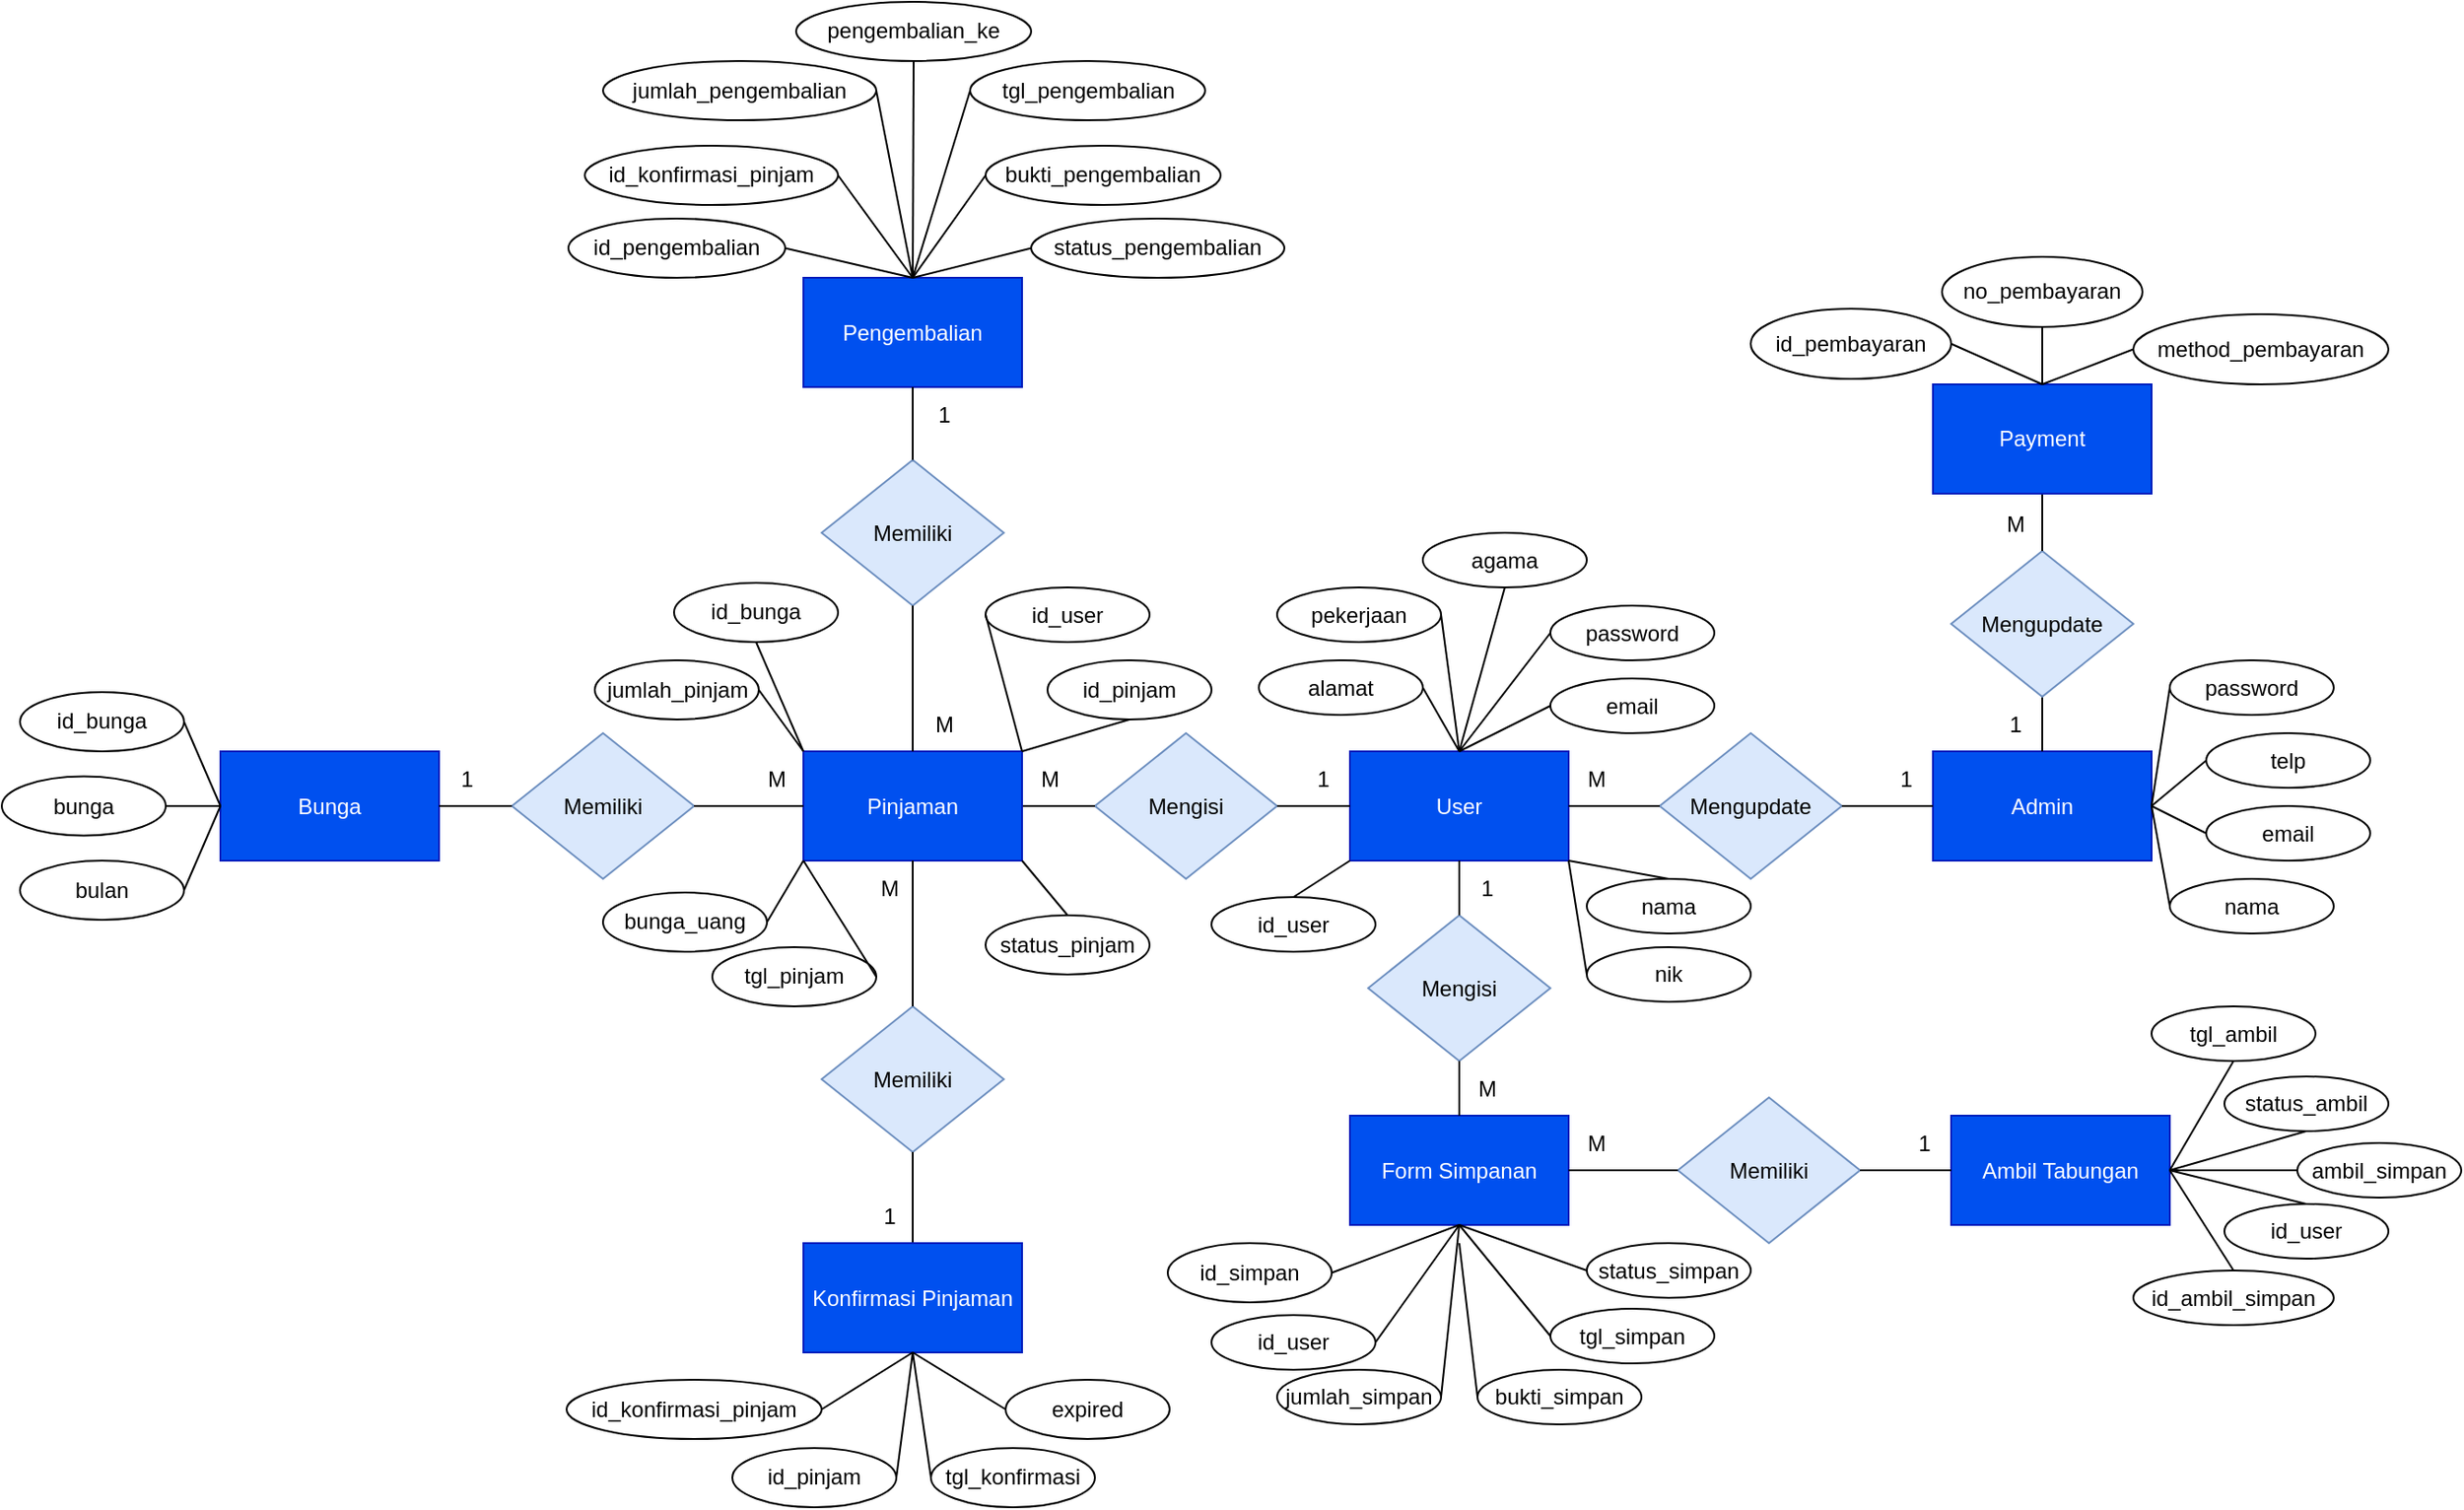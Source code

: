 <mxfile version="20.8.10" type="device"><diagram id="C5RBs43oDa-KdzZeNtuy" name="Page-1"><mxGraphModel dx="1235" dy="646" grid="1" gridSize="10" guides="1" tooltips="1" connect="1" arrows="1" fold="1" page="1" pageScale="1" pageWidth="1654" pageHeight="1169" math="0" shadow="0"><root><mxCell id="WIyWlLk6GJQsqaUBKTNV-0"/><mxCell id="WIyWlLk6GJQsqaUBKTNV-1" parent="WIyWlLk6GJQsqaUBKTNV-0"/><mxCell id="IDD88NJ9Pu7WqLFR-a-r-0" value="User" style="rounded=0;whiteSpace=wrap;html=1;fillColor=#0050ef;fontColor=#ffffff;strokeColor=#001DBC;" parent="WIyWlLk6GJQsqaUBKTNV-1" vertex="1"><mxGeometry x="850" y="561.5" width="120" height="60" as="geometry"/></mxCell><mxCell id="IDD88NJ9Pu7WqLFR-a-r-1" value="Form Simpanan" style="rounded=0;whiteSpace=wrap;html=1;fillColor=#0050ef;fontColor=#ffffff;strokeColor=#001DBC;" parent="WIyWlLk6GJQsqaUBKTNV-1" vertex="1"><mxGeometry x="850" y="761.5" width="120" height="60" as="geometry"/></mxCell><mxCell id="IDD88NJ9Pu7WqLFR-a-r-2" value="Mengisi" style="rhombus;whiteSpace=wrap;html=1;fillColor=#dae8fc;strokeColor=#6c8ebf;" parent="WIyWlLk6GJQsqaUBKTNV-1" vertex="1"><mxGeometry x="860" y="651.5" width="100" height="80" as="geometry"/></mxCell><mxCell id="IDD88NJ9Pu7WqLFR-a-r-3" value="" style="endArrow=none;html=1;rounded=0;entryX=0.5;entryY=1;entryDx=0;entryDy=0;" parent="WIyWlLk6GJQsqaUBKTNV-1" target="IDD88NJ9Pu7WqLFR-a-r-2" edge="1"><mxGeometry width="50" height="50" relative="1" as="geometry"><mxPoint x="910" y="761.5" as="sourcePoint"/><mxPoint x="940" y="731.5" as="targetPoint"/></mxGeometry></mxCell><mxCell id="IDD88NJ9Pu7WqLFR-a-r-4" value="" style="endArrow=none;html=1;rounded=0;entryX=0.5;entryY=1;entryDx=0;entryDy=0;" parent="WIyWlLk6GJQsqaUBKTNV-1" target="IDD88NJ9Pu7WqLFR-a-r-0" edge="1"><mxGeometry width="50" height="50" relative="1" as="geometry"><mxPoint x="910" y="651.5" as="sourcePoint"/><mxPoint x="934" y="611.5" as="targetPoint"/></mxGeometry></mxCell><mxCell id="IDD88NJ9Pu7WqLFR-a-r-5" value="id_user" style="ellipse;whiteSpace=wrap;html=1;" parent="WIyWlLk6GJQsqaUBKTNV-1" vertex="1"><mxGeometry x="774" y="871" width="90" height="30" as="geometry"/></mxCell><mxCell id="IDD88NJ9Pu7WqLFR-a-r-6" value="id_simpan" style="ellipse;whiteSpace=wrap;html=1;" parent="WIyWlLk6GJQsqaUBKTNV-1" vertex="1"><mxGeometry x="750" y="831.5" width="90" height="32.5" as="geometry"/></mxCell><mxCell id="IDD88NJ9Pu7WqLFR-a-r-7" value="jumlah_simpan" style="ellipse;whiteSpace=wrap;html=1;" parent="WIyWlLk6GJQsqaUBKTNV-1" vertex="1"><mxGeometry x="810" y="901" width="90" height="30" as="geometry"/></mxCell><mxCell id="IDD88NJ9Pu7WqLFR-a-r-8" value="bukti_simpan" style="ellipse;whiteSpace=wrap;html=1;" parent="WIyWlLk6GJQsqaUBKTNV-1" vertex="1"><mxGeometry x="920" y="901" width="90" height="30" as="geometry"/></mxCell><mxCell id="IDD88NJ9Pu7WqLFR-a-r-9" value="tgl_simpan" style="ellipse;whiteSpace=wrap;html=1;" parent="WIyWlLk6GJQsqaUBKTNV-1" vertex="1"><mxGeometry x="960" y="867.5" width="90" height="30" as="geometry"/></mxCell><mxCell id="IDD88NJ9Pu7WqLFR-a-r-10" value="status_simpan" style="ellipse;whiteSpace=wrap;html=1;" parent="WIyWlLk6GJQsqaUBKTNV-1" vertex="1"><mxGeometry x="980" y="831.5" width="90" height="30" as="geometry"/></mxCell><mxCell id="IDD88NJ9Pu7WqLFR-a-r-11" value="" style="endArrow=none;html=1;rounded=0;exitX=1;exitY=0.5;exitDx=0;exitDy=0;" parent="WIyWlLk6GJQsqaUBKTNV-1" source="IDD88NJ9Pu7WqLFR-a-r-6" edge="1"><mxGeometry width="50" height="50" relative="1" as="geometry"><mxPoint x="821" y="881.5" as="sourcePoint"/><mxPoint x="910" y="821.5" as="targetPoint"/></mxGeometry></mxCell><mxCell id="IDD88NJ9Pu7WqLFR-a-r-12" value="" style="endArrow=none;html=1;rounded=0;exitX=1;exitY=0.5;exitDx=0;exitDy=0;entryX=0.5;entryY=1;entryDx=0;entryDy=0;" parent="WIyWlLk6GJQsqaUBKTNV-1" source="IDD88NJ9Pu7WqLFR-a-r-5" target="IDD88NJ9Pu7WqLFR-a-r-1" edge="1"><mxGeometry width="50" height="50" relative="1" as="geometry"><mxPoint x="850" y="857.75" as="sourcePoint"/><mxPoint x="881" y="841.5" as="targetPoint"/></mxGeometry></mxCell><mxCell id="IDD88NJ9Pu7WqLFR-a-r-13" value="" style="endArrow=none;html=1;rounded=0;exitX=1;exitY=0.5;exitDx=0;exitDy=0;entryX=0.5;entryY=1;entryDx=0;entryDy=0;" parent="WIyWlLk6GJQsqaUBKTNV-1" source="IDD88NJ9Pu7WqLFR-a-r-7" target="IDD88NJ9Pu7WqLFR-a-r-1" edge="1"><mxGeometry width="50" height="50" relative="1" as="geometry"><mxPoint x="874.0" y="896" as="sourcePoint"/><mxPoint x="920" y="841.5" as="targetPoint"/></mxGeometry></mxCell><mxCell id="IDD88NJ9Pu7WqLFR-a-r-14" value="" style="endArrow=none;html=1;rounded=0;exitX=0;exitY=0.5;exitDx=0;exitDy=0;" parent="WIyWlLk6GJQsqaUBKTNV-1" source="IDD88NJ9Pu7WqLFR-a-r-8" edge="1"><mxGeometry width="50" height="50" relative="1" as="geometry"><mxPoint x="910" y="911.5" as="sourcePoint"/><mxPoint x="910" y="831.5" as="targetPoint"/></mxGeometry></mxCell><mxCell id="IDD88NJ9Pu7WqLFR-a-r-15" value="" style="endArrow=none;html=1;rounded=0;exitX=0;exitY=0.5;exitDx=0;exitDy=0;" parent="WIyWlLk6GJQsqaUBKTNV-1" source="IDD88NJ9Pu7WqLFR-a-r-9" edge="1"><mxGeometry width="50" height="50" relative="1" as="geometry"><mxPoint x="930" y="926" as="sourcePoint"/><mxPoint x="910" y="821.5" as="targetPoint"/></mxGeometry></mxCell><mxCell id="IDD88NJ9Pu7WqLFR-a-r-16" value="" style="endArrow=none;html=1;rounded=0;exitX=0;exitY=0.5;exitDx=0;exitDy=0;entryX=0.5;entryY=1;entryDx=0;entryDy=0;" parent="WIyWlLk6GJQsqaUBKTNV-1" source="IDD88NJ9Pu7WqLFR-a-r-10" target="IDD88NJ9Pu7WqLFR-a-r-1" edge="1"><mxGeometry width="50" height="50" relative="1" as="geometry"><mxPoint x="970" y="892.5" as="sourcePoint"/><mxPoint x="920" y="841.5" as="targetPoint"/></mxGeometry></mxCell><mxCell id="IDD88NJ9Pu7WqLFR-a-r-17" value="Mengisi" style="rhombus;whiteSpace=wrap;html=1;fillColor=#dae8fc;strokeColor=#6c8ebf;" parent="WIyWlLk6GJQsqaUBKTNV-1" vertex="1"><mxGeometry x="710" y="551.5" width="100" height="80" as="geometry"/></mxCell><mxCell id="IDD88NJ9Pu7WqLFR-a-r-20" value="" style="endArrow=none;html=1;rounded=0;entryX=0;entryY=0.5;entryDx=0;entryDy=0;exitX=1;exitY=0.5;exitDx=0;exitDy=0;" parent="WIyWlLk6GJQsqaUBKTNV-1" source="IDD88NJ9Pu7WqLFR-a-r-17" target="IDD88NJ9Pu7WqLFR-a-r-0" edge="1"><mxGeometry width="50" height="50" relative="1" as="geometry"><mxPoint x="800" y="635.5" as="sourcePoint"/><mxPoint x="850" y="585.5" as="targetPoint"/></mxGeometry></mxCell><mxCell id="IDD88NJ9Pu7WqLFR-a-r-21" value="" style="endArrow=none;html=1;rounded=0;exitX=0;exitY=0.5;exitDx=0;exitDy=0;entryX=1;entryY=0.5;entryDx=0;entryDy=0;" parent="WIyWlLk6GJQsqaUBKTNV-1" source="IDD88NJ9Pu7WqLFR-a-r-17" target="IDD88NJ9Pu7WqLFR-a-r-22" edge="1"><mxGeometry width="50" height="50" relative="1" as="geometry"><mxPoint x="670" y="591.5" as="sourcePoint"/><mxPoint x="710" y="591.5" as="targetPoint"/></mxGeometry></mxCell><mxCell id="IDD88NJ9Pu7WqLFR-a-r-22" value="Pinjaman" style="rounded=0;whiteSpace=wrap;html=1;fillColor=#0050ef;fontColor=#ffffff;strokeColor=#001DBC;" parent="WIyWlLk6GJQsqaUBKTNV-1" vertex="1"><mxGeometry x="550" y="561.5" width="120" height="60" as="geometry"/></mxCell><mxCell id="IDD88NJ9Pu7WqLFR-a-r-23" value="id_pinjam" style="ellipse;whiteSpace=wrap;html=1;" parent="WIyWlLk6GJQsqaUBKTNV-1" vertex="1"><mxGeometry x="684" y="511.5" width="90" height="32.5" as="geometry"/></mxCell><mxCell id="IDD88NJ9Pu7WqLFR-a-r-24" value="status_pinjam" style="ellipse;whiteSpace=wrap;html=1;" parent="WIyWlLk6GJQsqaUBKTNV-1" vertex="1"><mxGeometry x="650" y="651.5" width="90" height="32.5" as="geometry"/></mxCell><mxCell id="IDD88NJ9Pu7WqLFR-a-r-25" value="tgl_pinjam" style="ellipse;whiteSpace=wrap;html=1;" parent="WIyWlLk6GJQsqaUBKTNV-1" vertex="1"><mxGeometry x="500" y="669" width="90" height="32.5" as="geometry"/></mxCell><mxCell id="IDD88NJ9Pu7WqLFR-a-r-26" value="bunga_uang" style="ellipse;whiteSpace=wrap;html=1;" parent="WIyWlLk6GJQsqaUBKTNV-1" vertex="1"><mxGeometry x="440" y="639" width="90" height="32.5" as="geometry"/></mxCell><mxCell id="IDD88NJ9Pu7WqLFR-a-r-27" value="id_bunga" style="ellipse;whiteSpace=wrap;html=1;" parent="WIyWlLk6GJQsqaUBKTNV-1" vertex="1"><mxGeometry x="479" y="469" width="90" height="32.5" as="geometry"/></mxCell><mxCell id="IDD88NJ9Pu7WqLFR-a-r-28" value="jumlah_pinjam" style="ellipse;whiteSpace=wrap;html=1;" parent="WIyWlLk6GJQsqaUBKTNV-1" vertex="1"><mxGeometry x="435.5" y="511.5" width="90" height="32.5" as="geometry"/></mxCell><mxCell id="IDD88NJ9Pu7WqLFR-a-r-29" value="id_user" style="ellipse;whiteSpace=wrap;html=1;" parent="WIyWlLk6GJQsqaUBKTNV-1" vertex="1"><mxGeometry x="650" y="471.5" width="90" height="30" as="geometry"/></mxCell><mxCell id="N3DXkh2QO-oY2ECHpGLA-1" value="" style="endArrow=none;html=1;rounded=0;entryX=0.5;entryY=1;entryDx=0;entryDy=0;exitX=1;exitY=0;exitDx=0;exitDy=0;" parent="WIyWlLk6GJQsqaUBKTNV-1" source="IDD88NJ9Pu7WqLFR-a-r-22" target="IDD88NJ9Pu7WqLFR-a-r-23" edge="1"><mxGeometry width="50" height="50" relative="1" as="geometry"><mxPoint x="650" y="641.5" as="sourcePoint"/><mxPoint x="700" y="591.5" as="targetPoint"/></mxGeometry></mxCell><mxCell id="N3DXkh2QO-oY2ECHpGLA-2" value="" style="endArrow=none;html=1;rounded=0;entryX=0;entryY=0.5;entryDx=0;entryDy=0;exitX=1;exitY=0;exitDx=0;exitDy=0;" parent="WIyWlLk6GJQsqaUBKTNV-1" source="IDD88NJ9Pu7WqLFR-a-r-22" target="IDD88NJ9Pu7WqLFR-a-r-29" edge="1"><mxGeometry width="50" height="50" relative="1" as="geometry"><mxPoint x="560" y="601.5" as="sourcePoint"/><mxPoint x="535" y="503" as="targetPoint"/></mxGeometry></mxCell><mxCell id="N3DXkh2QO-oY2ECHpGLA-3" value="" style="endArrow=none;html=1;rounded=0;entryX=0.5;entryY=1;entryDx=0;entryDy=0;exitX=0;exitY=0;exitDx=0;exitDy=0;" parent="WIyWlLk6GJQsqaUBKTNV-1" source="IDD88NJ9Pu7WqLFR-a-r-22" target="IDD88NJ9Pu7WqLFR-a-r-27" edge="1"><mxGeometry width="50" height="50" relative="1" as="geometry"><mxPoint x="550" y="591.5" as="sourcePoint"/><mxPoint x="521.0" y="521.25" as="targetPoint"/></mxGeometry></mxCell><mxCell id="N3DXkh2QO-oY2ECHpGLA-4" value="" style="endArrow=none;html=1;rounded=0;entryX=1;entryY=0.5;entryDx=0;entryDy=0;exitX=0;exitY=0;exitDx=0;exitDy=0;" parent="WIyWlLk6GJQsqaUBKTNV-1" source="IDD88NJ9Pu7WqLFR-a-r-22" target="IDD88NJ9Pu7WqLFR-a-r-28" edge="1"><mxGeometry width="50" height="50" relative="1" as="geometry"><mxPoint x="560" y="601.5" as="sourcePoint"/><mxPoint x="496.0" y="561.75" as="targetPoint"/></mxGeometry></mxCell><mxCell id="N3DXkh2QO-oY2ECHpGLA-5" value="" style="endArrow=none;html=1;rounded=0;entryX=1;entryY=0.5;entryDx=0;entryDy=0;exitX=0;exitY=1;exitDx=0;exitDy=0;" parent="WIyWlLk6GJQsqaUBKTNV-1" source="IDD88NJ9Pu7WqLFR-a-r-22" target="IDD88NJ9Pu7WqLFR-a-r-26" edge="1"><mxGeometry width="50" height="50" relative="1" as="geometry"><mxPoint x="530" y="611.5" as="sourcePoint"/><mxPoint x="471.0" y="604.25" as="targetPoint"/></mxGeometry></mxCell><mxCell id="N3DXkh2QO-oY2ECHpGLA-6" value="" style="endArrow=none;html=1;rounded=0;entryX=1;entryY=0.5;entryDx=0;entryDy=0;exitX=0;exitY=1;exitDx=0;exitDy=0;" parent="WIyWlLk6GJQsqaUBKTNV-1" source="IDD88NJ9Pu7WqLFR-a-r-22" target="IDD88NJ9Pu7WqLFR-a-r-25" edge="1"><mxGeometry width="50" height="50" relative="1" as="geometry"><mxPoint x="560" y="601.5" as="sourcePoint"/><mxPoint x="494.0" y="640.75" as="targetPoint"/></mxGeometry></mxCell><mxCell id="N3DXkh2QO-oY2ECHpGLA-7" value="" style="endArrow=none;html=1;rounded=0;entryX=0.5;entryY=0;entryDx=0;entryDy=0;exitX=1;exitY=1;exitDx=0;exitDy=0;" parent="WIyWlLk6GJQsqaUBKTNV-1" source="IDD88NJ9Pu7WqLFR-a-r-22" target="IDD88NJ9Pu7WqLFR-a-r-24" edge="1"><mxGeometry width="50" height="50" relative="1" as="geometry"><mxPoint x="560" y="601.5" as="sourcePoint"/><mxPoint x="521.0" y="680.5" as="targetPoint"/></mxGeometry></mxCell><mxCell id="N3DXkh2QO-oY2ECHpGLA-8" value="Memiliki" style="rhombus;whiteSpace=wrap;html=1;fillColor=#dae8fc;strokeColor=#6c8ebf;" parent="WIyWlLk6GJQsqaUBKTNV-1" vertex="1"><mxGeometry x="560" y="701.5" width="100" height="80" as="geometry"/></mxCell><mxCell id="N3DXkh2QO-oY2ECHpGLA-9" value="" style="endArrow=none;html=1;rounded=0;entryX=0.5;entryY=1;entryDx=0;entryDy=0;exitX=0.5;exitY=0;exitDx=0;exitDy=0;" parent="WIyWlLk6GJQsqaUBKTNV-1" source="N3DXkh2QO-oY2ECHpGLA-8" target="IDD88NJ9Pu7WqLFR-a-r-22" edge="1"><mxGeometry width="50" height="50" relative="1" as="geometry"><mxPoint x="960" y="801.5" as="sourcePoint"/><mxPoint x="1010" y="751.5" as="targetPoint"/></mxGeometry></mxCell><mxCell id="N3DXkh2QO-oY2ECHpGLA-10" value="" style="endArrow=none;html=1;rounded=0;entryX=0.5;entryY=1;entryDx=0;entryDy=0;exitX=0.5;exitY=0;exitDx=0;exitDy=0;" parent="WIyWlLk6GJQsqaUBKTNV-1" source="N3DXkh2QO-oY2ECHpGLA-11" target="N3DXkh2QO-oY2ECHpGLA-8" edge="1"><mxGeometry width="50" height="50" relative="1" as="geometry"><mxPoint x="610" y="831.5" as="sourcePoint"/><mxPoint x="1010" y="751.5" as="targetPoint"/></mxGeometry></mxCell><mxCell id="N3DXkh2QO-oY2ECHpGLA-11" value="Konfirmasi Pinjaman" style="rounded=0;whiteSpace=wrap;html=1;fillColor=#0050ef;fontColor=#ffffff;strokeColor=#001DBC;" parent="WIyWlLk6GJQsqaUBKTNV-1" vertex="1"><mxGeometry x="550" y="831.5" width="120" height="60" as="geometry"/></mxCell><mxCell id="N3DXkh2QO-oY2ECHpGLA-12" value="expired" style="ellipse;whiteSpace=wrap;html=1;" parent="WIyWlLk6GJQsqaUBKTNV-1" vertex="1"><mxGeometry x="661" y="906.5" width="90" height="32.5" as="geometry"/></mxCell><mxCell id="N3DXkh2QO-oY2ECHpGLA-13" value="tgl_konfirmasi" style="ellipse;whiteSpace=wrap;html=1;" parent="WIyWlLk6GJQsqaUBKTNV-1" vertex="1"><mxGeometry x="620" y="944" width="90" height="32.5" as="geometry"/></mxCell><mxCell id="N3DXkh2QO-oY2ECHpGLA-14" value="id_pinjam" style="ellipse;whiteSpace=wrap;html=1;" parent="WIyWlLk6GJQsqaUBKTNV-1" vertex="1"><mxGeometry x="511" y="944" width="90" height="32.5" as="geometry"/></mxCell><mxCell id="N3DXkh2QO-oY2ECHpGLA-15" value="id_konfirmasi_pinjam" style="ellipse;whiteSpace=wrap;html=1;" parent="WIyWlLk6GJQsqaUBKTNV-1" vertex="1"><mxGeometry x="420" y="906.5" width="140" height="32.5" as="geometry"/></mxCell><mxCell id="N3DXkh2QO-oY2ECHpGLA-16" value="" style="endArrow=none;html=1;rounded=0;entryX=0.5;entryY=1;entryDx=0;entryDy=0;exitX=1;exitY=0.5;exitDx=0;exitDy=0;" parent="WIyWlLk6GJQsqaUBKTNV-1" source="N3DXkh2QO-oY2ECHpGLA-15" target="N3DXkh2QO-oY2ECHpGLA-11" edge="1"><mxGeometry width="50" height="50" relative="1" as="geometry"><mxPoint x="630" y="1071.5" as="sourcePoint"/><mxPoint x="680" y="1021.5" as="targetPoint"/></mxGeometry></mxCell><mxCell id="N3DXkh2QO-oY2ECHpGLA-17" value="" style="endArrow=none;html=1;rounded=0;entryX=0.5;entryY=1;entryDx=0;entryDy=0;exitX=1;exitY=0.5;exitDx=0;exitDy=0;" parent="WIyWlLk6GJQsqaUBKTNV-1" source="N3DXkh2QO-oY2ECHpGLA-14" target="N3DXkh2QO-oY2ECHpGLA-11" edge="1"><mxGeometry width="50" height="50" relative="1" as="geometry"><mxPoint x="570" y="932.75" as="sourcePoint"/><mxPoint x="620" y="901.5" as="targetPoint"/></mxGeometry></mxCell><mxCell id="N3DXkh2QO-oY2ECHpGLA-18" value="" style="endArrow=none;html=1;rounded=0;entryX=0.5;entryY=1;entryDx=0;entryDy=0;exitX=0;exitY=0.5;exitDx=0;exitDy=0;" parent="WIyWlLk6GJQsqaUBKTNV-1" source="N3DXkh2QO-oY2ECHpGLA-13" target="N3DXkh2QO-oY2ECHpGLA-11" edge="1"><mxGeometry width="50" height="50" relative="1" as="geometry"><mxPoint x="611" y="970.25" as="sourcePoint"/><mxPoint x="620" y="901.5" as="targetPoint"/></mxGeometry></mxCell><mxCell id="N3DXkh2QO-oY2ECHpGLA-19" value="" style="endArrow=none;html=1;rounded=0;entryX=0.5;entryY=1;entryDx=0;entryDy=0;exitX=0;exitY=0.5;exitDx=0;exitDy=0;" parent="WIyWlLk6GJQsqaUBKTNV-1" source="N3DXkh2QO-oY2ECHpGLA-12" target="N3DXkh2QO-oY2ECHpGLA-11" edge="1"><mxGeometry width="50" height="50" relative="1" as="geometry"><mxPoint x="630.0" y="970.25" as="sourcePoint"/><mxPoint x="620" y="901.5" as="targetPoint"/></mxGeometry></mxCell><mxCell id="auTzCiXTu-qSz0lbj_kw-0" value="Memiliki" style="rhombus;whiteSpace=wrap;html=1;fillColor=#dae8fc;strokeColor=#6c8ebf;" parent="WIyWlLk6GJQsqaUBKTNV-1" vertex="1"><mxGeometry x="560" y="401.5" width="100" height="80" as="geometry"/></mxCell><mxCell id="auTzCiXTu-qSz0lbj_kw-1" value="" style="endArrow=none;html=1;rounded=0;entryX=0.5;entryY=1;entryDx=0;entryDy=0;exitX=0.5;exitY=0;exitDx=0;exitDy=0;" parent="WIyWlLk6GJQsqaUBKTNV-1" source="IDD88NJ9Pu7WqLFR-a-r-22" target="auTzCiXTu-qSz0lbj_kw-0" edge="1"><mxGeometry width="50" height="50" relative="1" as="geometry"><mxPoint x="700" y="531.5" as="sourcePoint"/><mxPoint x="750" y="481.5" as="targetPoint"/></mxGeometry></mxCell><mxCell id="auTzCiXTu-qSz0lbj_kw-2" value="Pengembalian" style="rounded=0;whiteSpace=wrap;html=1;fillColor=#0050ef;fontColor=#ffffff;strokeColor=#001DBC;" parent="WIyWlLk6GJQsqaUBKTNV-1" vertex="1"><mxGeometry x="550" y="301.5" width="120" height="60" as="geometry"/></mxCell><mxCell id="auTzCiXTu-qSz0lbj_kw-3" value="" style="endArrow=none;html=1;rounded=0;entryX=0.5;entryY=1;entryDx=0;entryDy=0;exitX=0.5;exitY=0;exitDx=0;exitDy=0;" parent="WIyWlLk6GJQsqaUBKTNV-1" source="auTzCiXTu-qSz0lbj_kw-0" target="auTzCiXTu-qSz0lbj_kw-2" edge="1"><mxGeometry width="50" height="50" relative="1" as="geometry"><mxPoint x="700" y="631.5" as="sourcePoint"/><mxPoint x="750" y="581.5" as="targetPoint"/></mxGeometry></mxCell><mxCell id="auTzCiXTu-qSz0lbj_kw-4" value="status_pengembalian" style="ellipse;whiteSpace=wrap;html=1;" parent="WIyWlLk6GJQsqaUBKTNV-1" vertex="1"><mxGeometry x="675" y="269" width="139" height="32.5" as="geometry"/></mxCell><mxCell id="auTzCiXTu-qSz0lbj_kw-5" value="tgl_pengembalian" style="ellipse;whiteSpace=wrap;html=1;" parent="WIyWlLk6GJQsqaUBKTNV-1" vertex="1"><mxGeometry x="641.5" y="182.5" width="129" height="32.5" as="geometry"/></mxCell><mxCell id="auTzCiXTu-qSz0lbj_kw-6" value="bukti_pengembalian" style="ellipse;whiteSpace=wrap;html=1;" parent="WIyWlLk6GJQsqaUBKTNV-1" vertex="1"><mxGeometry x="650" y="229" width="129" height="32.5" as="geometry"/></mxCell><mxCell id="auTzCiXTu-qSz0lbj_kw-7" value="pengembalian_ke" style="ellipse;whiteSpace=wrap;html=1;" parent="WIyWlLk6GJQsqaUBKTNV-1" vertex="1"><mxGeometry x="546" y="150" width="129" height="32.5" as="geometry"/></mxCell><mxCell id="auTzCiXTu-qSz0lbj_kw-8" value="jumlah_pengembalian" style="ellipse;whiteSpace=wrap;html=1;" parent="WIyWlLk6GJQsqaUBKTNV-1" vertex="1"><mxGeometry x="440" y="182.5" width="150" height="32.5" as="geometry"/></mxCell><mxCell id="auTzCiXTu-qSz0lbj_kw-9" value="id_konfirmasi_pinjam" style="ellipse;whiteSpace=wrap;html=1;" parent="WIyWlLk6GJQsqaUBKTNV-1" vertex="1"><mxGeometry x="430" y="229" width="139" height="32.5" as="geometry"/></mxCell><mxCell id="auTzCiXTu-qSz0lbj_kw-10" value="id_pengembalian" style="ellipse;whiteSpace=wrap;html=1;" parent="WIyWlLk6GJQsqaUBKTNV-1" vertex="1"><mxGeometry x="421" y="269" width="119" height="32.5" as="geometry"/></mxCell><mxCell id="auTzCiXTu-qSz0lbj_kw-12" value="" style="endArrow=none;html=1;rounded=0;entryX=0.5;entryY=1;entryDx=0;entryDy=0;exitX=0.5;exitY=0;exitDx=0;exitDy=0;" parent="WIyWlLk6GJQsqaUBKTNV-1" source="auTzCiXTu-qSz0lbj_kw-2" target="auTzCiXTu-qSz0lbj_kw-7" edge="1"><mxGeometry width="50" height="50" relative="1" as="geometry"><mxPoint x="700" y="431.5" as="sourcePoint"/><mxPoint x="750" y="381.5" as="targetPoint"/></mxGeometry></mxCell><mxCell id="auTzCiXTu-qSz0lbj_kw-13" value="" style="endArrow=none;html=1;rounded=0;entryX=0;entryY=0.5;entryDx=0;entryDy=0;exitX=0.5;exitY=0;exitDx=0;exitDy=0;" parent="WIyWlLk6GJQsqaUBKTNV-1" source="auTzCiXTu-qSz0lbj_kw-2" target="auTzCiXTu-qSz0lbj_kw-5" edge="1"><mxGeometry width="50" height="50" relative="1" as="geometry"><mxPoint x="630" y="281.5" as="sourcePoint"/><mxPoint x="620.5" y="192.5" as="targetPoint"/></mxGeometry></mxCell><mxCell id="auTzCiXTu-qSz0lbj_kw-14" value="" style="endArrow=none;html=1;rounded=0;entryX=0;entryY=0.5;entryDx=0;entryDy=0;exitX=0.5;exitY=0;exitDx=0;exitDy=0;" parent="WIyWlLk6GJQsqaUBKTNV-1" source="auTzCiXTu-qSz0lbj_kw-2" target="auTzCiXTu-qSz0lbj_kw-6" edge="1"><mxGeometry width="50" height="50" relative="1" as="geometry"><mxPoint x="620" y="311.5" as="sourcePoint"/><mxPoint x="651.5" y="208.75" as="targetPoint"/></mxGeometry></mxCell><mxCell id="auTzCiXTu-qSz0lbj_kw-15" value="" style="endArrow=none;html=1;rounded=0;entryX=0;entryY=0.5;entryDx=0;entryDy=0;exitX=0.5;exitY=0;exitDx=0;exitDy=0;" parent="WIyWlLk6GJQsqaUBKTNV-1" source="auTzCiXTu-qSz0lbj_kw-2" target="auTzCiXTu-qSz0lbj_kw-4" edge="1"><mxGeometry width="50" height="50" relative="1" as="geometry"><mxPoint x="620" y="311.5" as="sourcePoint"/><mxPoint x="660" y="255.25" as="targetPoint"/></mxGeometry></mxCell><mxCell id="auTzCiXTu-qSz0lbj_kw-16" value="" style="endArrow=none;html=1;rounded=0;entryX=1;entryY=0.5;entryDx=0;entryDy=0;exitX=0.5;exitY=0;exitDx=0;exitDy=0;" parent="WIyWlLk6GJQsqaUBKTNV-1" source="auTzCiXTu-qSz0lbj_kw-2" target="auTzCiXTu-qSz0lbj_kw-10" edge="1"><mxGeometry width="50" height="50" relative="1" as="geometry"><mxPoint x="700" y="431.5" as="sourcePoint"/><mxPoint x="750" y="381.5" as="targetPoint"/></mxGeometry></mxCell><mxCell id="auTzCiXTu-qSz0lbj_kw-17" value="" style="endArrow=none;html=1;rounded=0;entryX=1;entryY=0.5;entryDx=0;entryDy=0;exitX=0.5;exitY=0;exitDx=0;exitDy=0;" parent="WIyWlLk6GJQsqaUBKTNV-1" source="auTzCiXTu-qSz0lbj_kw-2" target="auTzCiXTu-qSz0lbj_kw-9" edge="1"><mxGeometry width="50" height="50" relative="1" as="geometry"><mxPoint x="600" y="281.5" as="sourcePoint"/><mxPoint x="550" y="295.25" as="targetPoint"/></mxGeometry></mxCell><mxCell id="auTzCiXTu-qSz0lbj_kw-18" value="" style="endArrow=none;html=1;rounded=0;entryX=1;entryY=0.5;entryDx=0;entryDy=0;exitX=0.5;exitY=0;exitDx=0;exitDy=0;" parent="WIyWlLk6GJQsqaUBKTNV-1" source="auTzCiXTu-qSz0lbj_kw-2" target="auTzCiXTu-qSz0lbj_kw-8" edge="1"><mxGeometry width="50" height="50" relative="1" as="geometry"><mxPoint x="620" y="311.5" as="sourcePoint"/><mxPoint x="579" y="255.25" as="targetPoint"/></mxGeometry></mxCell><mxCell id="auTzCiXTu-qSz0lbj_kw-20" value="Memiliki" style="rhombus;whiteSpace=wrap;html=1;fillColor=#dae8fc;strokeColor=#6c8ebf;" parent="WIyWlLk6GJQsqaUBKTNV-1" vertex="1"><mxGeometry x="1030" y="751.5" width="100" height="80" as="geometry"/></mxCell><mxCell id="auTzCiXTu-qSz0lbj_kw-21" value="" style="endArrow=none;html=1;rounded=0;entryX=0;entryY=0.5;entryDx=0;entryDy=0;exitX=1;exitY=0.5;exitDx=0;exitDy=0;" parent="WIyWlLk6GJQsqaUBKTNV-1" source="IDD88NJ9Pu7WqLFR-a-r-1" target="auTzCiXTu-qSz0lbj_kw-20" edge="1"><mxGeometry width="50" height="50" relative="1" as="geometry"><mxPoint x="920" y="661.5" as="sourcePoint"/><mxPoint x="920" y="631.5" as="targetPoint"/></mxGeometry></mxCell><mxCell id="auTzCiXTu-qSz0lbj_kw-22" value="Ambil Tabungan" style="rounded=0;whiteSpace=wrap;html=1;fillColor=#0050ef;fontColor=#ffffff;strokeColor=#001DBC;" parent="WIyWlLk6GJQsqaUBKTNV-1" vertex="1"><mxGeometry x="1180" y="761.5" width="120" height="60" as="geometry"/></mxCell><mxCell id="auTzCiXTu-qSz0lbj_kw-23" value="" style="endArrow=none;html=1;rounded=0;entryX=0;entryY=0.5;entryDx=0;entryDy=0;exitX=1;exitY=0.5;exitDx=0;exitDy=0;" parent="WIyWlLk6GJQsqaUBKTNV-1" source="auTzCiXTu-qSz0lbj_kw-20" target="auTzCiXTu-qSz0lbj_kw-22" edge="1"><mxGeometry width="50" height="50" relative="1" as="geometry"><mxPoint x="960" y="761.5" as="sourcePoint"/><mxPoint x="1010" y="711.5" as="targetPoint"/></mxGeometry></mxCell><mxCell id="auTzCiXTu-qSz0lbj_kw-24" value="tgl_ambil" style="ellipse;whiteSpace=wrap;html=1;" parent="WIyWlLk6GJQsqaUBKTNV-1" vertex="1"><mxGeometry x="1290" y="701.5" width="90" height="30" as="geometry"/></mxCell><mxCell id="auTzCiXTu-qSz0lbj_kw-25" value="status_ambil" style="ellipse;whiteSpace=wrap;html=1;" parent="WIyWlLk6GJQsqaUBKTNV-1" vertex="1"><mxGeometry x="1330" y="740" width="90" height="30" as="geometry"/></mxCell><mxCell id="auTzCiXTu-qSz0lbj_kw-26" value="ambil_simpan" style="ellipse;whiteSpace=wrap;html=1;" parent="WIyWlLk6GJQsqaUBKTNV-1" vertex="1"><mxGeometry x="1370" y="776.5" width="90" height="30" as="geometry"/></mxCell><mxCell id="auTzCiXTu-qSz0lbj_kw-27" value="id_user" style="ellipse;whiteSpace=wrap;html=1;" parent="WIyWlLk6GJQsqaUBKTNV-1" vertex="1"><mxGeometry x="1330" y="810" width="90" height="30" as="geometry"/></mxCell><mxCell id="auTzCiXTu-qSz0lbj_kw-28" value="id_ambil_simpan" style="ellipse;whiteSpace=wrap;html=1;" parent="WIyWlLk6GJQsqaUBKTNV-1" vertex="1"><mxGeometry x="1280" y="846.5" width="110" height="30" as="geometry"/></mxCell><mxCell id="auTzCiXTu-qSz0lbj_kw-29" value="" style="endArrow=none;html=1;rounded=0;entryX=0.5;entryY=1;entryDx=0;entryDy=0;exitX=1;exitY=0.5;exitDx=0;exitDy=0;" parent="WIyWlLk6GJQsqaUBKTNV-1" source="auTzCiXTu-qSz0lbj_kw-22" target="auTzCiXTu-qSz0lbj_kw-24" edge="1"><mxGeometry width="50" height="50" relative="1" as="geometry"><mxPoint x="960" y="761.5" as="sourcePoint"/><mxPoint x="1010" y="711.5" as="targetPoint"/></mxGeometry></mxCell><mxCell id="auTzCiXTu-qSz0lbj_kw-31" value="" style="endArrow=none;html=1;rounded=0;entryX=0.5;entryY=1;entryDx=0;entryDy=0;exitX=1;exitY=0.5;exitDx=0;exitDy=0;" parent="WIyWlLk6GJQsqaUBKTNV-1" source="auTzCiXTu-qSz0lbj_kw-22" target="auTzCiXTu-qSz0lbj_kw-25" edge="1"><mxGeometry width="50" height="50" relative="1" as="geometry"><mxPoint x="1260" y="771.5" as="sourcePoint"/><mxPoint x="1225" y="741.5" as="targetPoint"/></mxGeometry></mxCell><mxCell id="auTzCiXTu-qSz0lbj_kw-32" value="" style="endArrow=none;html=1;rounded=0;entryX=0;entryY=0.5;entryDx=0;entryDy=0;exitX=1;exitY=0.5;exitDx=0;exitDy=0;" parent="WIyWlLk6GJQsqaUBKTNV-1" source="auTzCiXTu-qSz0lbj_kw-22" target="auTzCiXTu-qSz0lbj_kw-26" edge="1"><mxGeometry width="50" height="50" relative="1" as="geometry"><mxPoint x="1260" y="771.5" as="sourcePoint"/><mxPoint x="1325" y="741.5" as="targetPoint"/></mxGeometry></mxCell><mxCell id="auTzCiXTu-qSz0lbj_kw-33" value="" style="endArrow=none;html=1;rounded=0;entryX=0.5;entryY=0;entryDx=0;entryDy=0;exitX=1;exitY=0.5;exitDx=0;exitDy=0;" parent="WIyWlLk6GJQsqaUBKTNV-1" source="auTzCiXTu-qSz0lbj_kw-22" target="auTzCiXTu-qSz0lbj_kw-27" edge="1"><mxGeometry width="50" height="50" relative="1" as="geometry"><mxPoint x="1260" y="771.5" as="sourcePoint"/><mxPoint x="1355" y="751.5" as="targetPoint"/></mxGeometry></mxCell><mxCell id="auTzCiXTu-qSz0lbj_kw-34" value="" style="endArrow=none;html=1;rounded=0;entryX=0.5;entryY=0;entryDx=0;entryDy=0;exitX=1;exitY=0.5;exitDx=0;exitDy=0;" parent="WIyWlLk6GJQsqaUBKTNV-1" source="auTzCiXTu-qSz0lbj_kw-22" target="auTzCiXTu-qSz0lbj_kw-28" edge="1"><mxGeometry width="50" height="50" relative="1" as="geometry"><mxPoint x="1260" y="831.5" as="sourcePoint"/><mxPoint x="1355" y="851" as="targetPoint"/></mxGeometry></mxCell><mxCell id="auTzCiXTu-qSz0lbj_kw-39" value="Memiliki" style="rhombus;whiteSpace=wrap;html=1;fillColor=#dae8fc;strokeColor=#6c8ebf;" parent="WIyWlLk6GJQsqaUBKTNV-1" vertex="1"><mxGeometry x="390" y="551.5" width="100" height="80" as="geometry"/></mxCell><mxCell id="auTzCiXTu-qSz0lbj_kw-40" value="" style="endArrow=none;html=1;rounded=0;entryX=0;entryY=0.5;entryDx=0;entryDy=0;exitX=1;exitY=0.5;exitDx=0;exitDy=0;" parent="WIyWlLk6GJQsqaUBKTNV-1" source="auTzCiXTu-qSz0lbj_kw-39" target="IDD88NJ9Pu7WqLFR-a-r-22" edge="1"><mxGeometry width="50" height="50" relative="1" as="geometry"><mxPoint x="490" y="650" as="sourcePoint"/><mxPoint x="540" y="600" as="targetPoint"/></mxGeometry></mxCell><mxCell id="auTzCiXTu-qSz0lbj_kw-41" value="Bunga" style="rounded=0;whiteSpace=wrap;html=1;fillColor=#0050ef;fontColor=#ffffff;strokeColor=#001DBC;" parent="WIyWlLk6GJQsqaUBKTNV-1" vertex="1"><mxGeometry x="230" y="561.5" width="120" height="60" as="geometry"/></mxCell><mxCell id="auTzCiXTu-qSz0lbj_kw-42" value="" style="endArrow=none;html=1;rounded=0;entryX=0;entryY=0.5;entryDx=0;entryDy=0;exitX=1;exitY=0.5;exitDx=0;exitDy=0;" parent="WIyWlLk6GJQsqaUBKTNV-1" source="auTzCiXTu-qSz0lbj_kw-41" target="auTzCiXTu-qSz0lbj_kw-39" edge="1"><mxGeometry width="50" height="50" relative="1" as="geometry"><mxPoint x="450" y="640" as="sourcePoint"/><mxPoint x="500" y="590" as="targetPoint"/></mxGeometry></mxCell><mxCell id="auTzCiXTu-qSz0lbj_kw-44" value="bunga" style="ellipse;whiteSpace=wrap;html=1;" parent="WIyWlLk6GJQsqaUBKTNV-1" vertex="1"><mxGeometry x="110" y="575.25" width="90" height="32.5" as="geometry"/></mxCell><mxCell id="auTzCiXTu-qSz0lbj_kw-45" value="id_bunga" style="ellipse;whiteSpace=wrap;html=1;" parent="WIyWlLk6GJQsqaUBKTNV-1" vertex="1"><mxGeometry x="120" y="529" width="90" height="32.5" as="geometry"/></mxCell><mxCell id="auTzCiXTu-qSz0lbj_kw-46" value="bulan" style="ellipse;whiteSpace=wrap;html=1;" parent="WIyWlLk6GJQsqaUBKTNV-1" vertex="1"><mxGeometry x="120" y="621.5" width="90" height="32.5" as="geometry"/></mxCell><mxCell id="auTzCiXTu-qSz0lbj_kw-47" value="" style="endArrow=none;html=1;rounded=0;entryX=0;entryY=0.5;entryDx=0;entryDy=0;exitX=1;exitY=0.5;exitDx=0;exitDy=0;" parent="WIyWlLk6GJQsqaUBKTNV-1" source="auTzCiXTu-qSz0lbj_kw-45" target="auTzCiXTu-qSz0lbj_kw-41" edge="1"><mxGeometry width="50" height="50" relative="1" as="geometry"><mxPoint x="450" y="640" as="sourcePoint"/><mxPoint x="500" y="590" as="targetPoint"/></mxGeometry></mxCell><mxCell id="auTzCiXTu-qSz0lbj_kw-48" value="" style="endArrow=none;html=1;rounded=0;entryX=0;entryY=0.5;entryDx=0;entryDy=0;exitX=1;exitY=0.5;exitDx=0;exitDy=0;" parent="WIyWlLk6GJQsqaUBKTNV-1" source="auTzCiXTu-qSz0lbj_kw-44" target="auTzCiXTu-qSz0lbj_kw-41" edge="1"><mxGeometry width="50" height="50" relative="1" as="geometry"><mxPoint x="225" y="554" as="sourcePoint"/><mxPoint x="240" y="601.5" as="targetPoint"/></mxGeometry></mxCell><mxCell id="auTzCiXTu-qSz0lbj_kw-49" value="" style="endArrow=none;html=1;rounded=0;entryX=0;entryY=0.5;entryDx=0;entryDy=0;exitX=1;exitY=0.5;exitDx=0;exitDy=0;" parent="WIyWlLk6GJQsqaUBKTNV-1" source="auTzCiXTu-qSz0lbj_kw-46" target="auTzCiXTu-qSz0lbj_kw-41" edge="1"><mxGeometry width="50" height="50" relative="1" as="geometry"><mxPoint x="210.0" y="601.5" as="sourcePoint"/><mxPoint x="240" y="601.5" as="targetPoint"/></mxGeometry></mxCell><mxCell id="auTzCiXTu-qSz0lbj_kw-50" value="Admin" style="rounded=0;whiteSpace=wrap;html=1;fillColor=#0050ef;fontColor=#ffffff;strokeColor=#001DBC;" parent="WIyWlLk6GJQsqaUBKTNV-1" vertex="1"><mxGeometry x="1170" y="561.5" width="120" height="60" as="geometry"/></mxCell><mxCell id="auTzCiXTu-qSz0lbj_kw-51" value="Mengupdate" style="rhombus;whiteSpace=wrap;html=1;fillColor=#dae8fc;strokeColor=#6c8ebf;" parent="WIyWlLk6GJQsqaUBKTNV-1" vertex="1"><mxGeometry x="1020" y="551.5" width="100" height="80" as="geometry"/></mxCell><mxCell id="auTzCiXTu-qSz0lbj_kw-52" value="" style="endArrow=none;html=1;rounded=0;entryX=0;entryY=0.5;entryDx=0;entryDy=0;exitX=1;exitY=0.5;exitDx=0;exitDy=0;" parent="WIyWlLk6GJQsqaUBKTNV-1" source="IDD88NJ9Pu7WqLFR-a-r-0" target="auTzCiXTu-qSz0lbj_kw-51" edge="1"><mxGeometry width="50" height="50" relative="1" as="geometry"><mxPoint x="820" y="600" as="sourcePoint"/><mxPoint x="870" y="550" as="targetPoint"/></mxGeometry></mxCell><mxCell id="auTzCiXTu-qSz0lbj_kw-53" value="" style="endArrow=none;html=1;rounded=0;entryX=0;entryY=0.5;entryDx=0;entryDy=0;exitX=1;exitY=0.5;exitDx=0;exitDy=0;" parent="WIyWlLk6GJQsqaUBKTNV-1" source="auTzCiXTu-qSz0lbj_kw-51" target="auTzCiXTu-qSz0lbj_kw-50" edge="1"><mxGeometry width="50" height="50" relative="1" as="geometry"><mxPoint x="1130" y="560" as="sourcePoint"/><mxPoint x="1030" y="601.5" as="targetPoint"/></mxGeometry></mxCell><mxCell id="auTzCiXTu-qSz0lbj_kw-54" value="telp" style="ellipse;whiteSpace=wrap;html=1;" parent="WIyWlLk6GJQsqaUBKTNV-1" vertex="1"><mxGeometry x="1320" y="551.5" width="90" height="30" as="geometry"/></mxCell><mxCell id="auTzCiXTu-qSz0lbj_kw-55" value="password" style="ellipse;whiteSpace=wrap;html=1;" parent="WIyWlLk6GJQsqaUBKTNV-1" vertex="1"><mxGeometry x="1300" y="511.5" width="90" height="30" as="geometry"/></mxCell><mxCell id="auTzCiXTu-qSz0lbj_kw-56" value="email" style="ellipse;whiteSpace=wrap;html=1;" parent="WIyWlLk6GJQsqaUBKTNV-1" vertex="1"><mxGeometry x="1320" y="591.5" width="90" height="30" as="geometry"/></mxCell><mxCell id="auTzCiXTu-qSz0lbj_kw-57" value="nama" style="ellipse;whiteSpace=wrap;html=1;" parent="WIyWlLk6GJQsqaUBKTNV-1" vertex="1"><mxGeometry x="1300" y="631.5" width="90" height="30" as="geometry"/></mxCell><mxCell id="auTzCiXTu-qSz0lbj_kw-58" value="" style="endArrow=none;html=1;rounded=0;entryX=0;entryY=0.5;entryDx=0;entryDy=0;exitX=1;exitY=0.5;exitDx=0;exitDy=0;" parent="WIyWlLk6GJQsqaUBKTNV-1" source="auTzCiXTu-qSz0lbj_kw-50" target="auTzCiXTu-qSz0lbj_kw-56" edge="1"><mxGeometry width="50" height="50" relative="1" as="geometry"><mxPoint x="1170" y="690" as="sourcePoint"/><mxPoint x="1220" y="640" as="targetPoint"/></mxGeometry></mxCell><mxCell id="auTzCiXTu-qSz0lbj_kw-59" value="" style="endArrow=none;html=1;rounded=0;entryX=0;entryY=0.5;entryDx=0;entryDy=0;exitX=1;exitY=0.5;exitDx=0;exitDy=0;" parent="WIyWlLk6GJQsqaUBKTNV-1" source="auTzCiXTu-qSz0lbj_kw-50" target="auTzCiXTu-qSz0lbj_kw-57" edge="1"><mxGeometry width="50" height="50" relative="1" as="geometry"><mxPoint x="1300" y="601.5" as="sourcePoint"/><mxPoint x="1340.0" y="594" as="targetPoint"/></mxGeometry></mxCell><mxCell id="auTzCiXTu-qSz0lbj_kw-60" value="" style="endArrow=none;html=1;rounded=0;entryX=1;entryY=0.5;entryDx=0;entryDy=0;exitX=0;exitY=0.5;exitDx=0;exitDy=0;" parent="WIyWlLk6GJQsqaUBKTNV-1" source="auTzCiXTu-qSz0lbj_kw-55" target="auTzCiXTu-qSz0lbj_kw-50" edge="1"><mxGeometry width="50" height="50" relative="1" as="geometry"><mxPoint x="1300" y="601.5" as="sourcePoint"/><mxPoint x="1320" y="656.5" as="targetPoint"/></mxGeometry></mxCell><mxCell id="auTzCiXTu-qSz0lbj_kw-61" value="" style="endArrow=none;html=1;rounded=0;entryX=0;entryY=0.5;entryDx=0;entryDy=0;exitX=1;exitY=0.5;exitDx=0;exitDy=0;" parent="WIyWlLk6GJQsqaUBKTNV-1" source="auTzCiXTu-qSz0lbj_kw-50" target="auTzCiXTu-qSz0lbj_kw-54" edge="1"><mxGeometry width="50" height="50" relative="1" as="geometry"><mxPoint x="1170" y="690" as="sourcePoint"/><mxPoint x="1220" y="640" as="targetPoint"/></mxGeometry></mxCell><mxCell id="auTzCiXTu-qSz0lbj_kw-62" value="1" style="text;html=1;align=center;verticalAlign=middle;resizable=0;points=[];autosize=1;strokeColor=none;fillColor=none;" parent="WIyWlLk6GJQsqaUBKTNV-1" vertex="1"><mxGeometry x="350" y="561.5" width="30" height="30" as="geometry"/></mxCell><mxCell id="auTzCiXTu-qSz0lbj_kw-63" value="M" style="text;html=1;align=center;verticalAlign=middle;resizable=0;points=[];autosize=1;strokeColor=none;fillColor=none;" parent="WIyWlLk6GJQsqaUBKTNV-1" vertex="1"><mxGeometry x="520" y="561.5" width="30" height="30" as="geometry"/></mxCell><mxCell id="auTzCiXTu-qSz0lbj_kw-64" value="1" style="text;html=1;align=center;verticalAlign=middle;resizable=0;points=[];autosize=1;strokeColor=none;fillColor=none;" parent="WIyWlLk6GJQsqaUBKTNV-1" vertex="1"><mxGeometry x="820" y="561.5" width="30" height="30" as="geometry"/></mxCell><mxCell id="auTzCiXTu-qSz0lbj_kw-65" value="M" style="text;html=1;align=center;verticalAlign=middle;resizable=0;points=[];autosize=1;strokeColor=none;fillColor=none;" parent="WIyWlLk6GJQsqaUBKTNV-1" vertex="1"><mxGeometry x="670" y="561.5" width="30" height="30" as="geometry"/></mxCell><mxCell id="auTzCiXTu-qSz0lbj_kw-66" value="M" style="text;html=1;align=center;verticalAlign=middle;resizable=0;points=[];autosize=1;strokeColor=none;fillColor=none;" parent="WIyWlLk6GJQsqaUBKTNV-1" vertex="1"><mxGeometry x="611.5" y="531.5" width="30" height="30" as="geometry"/></mxCell><mxCell id="auTzCiXTu-qSz0lbj_kw-67" value="1" style="text;html=1;align=center;verticalAlign=middle;resizable=0;points=[];autosize=1;strokeColor=none;fillColor=none;" parent="WIyWlLk6GJQsqaUBKTNV-1" vertex="1"><mxGeometry x="611.5" y="361.5" width="30" height="30" as="geometry"/></mxCell><mxCell id="auTzCiXTu-qSz0lbj_kw-68" value="1" style="text;html=1;align=center;verticalAlign=middle;resizable=0;points=[];autosize=1;strokeColor=none;fillColor=none;" parent="WIyWlLk6GJQsqaUBKTNV-1" vertex="1"><mxGeometry x="581.5" y="801.5" width="30" height="30" as="geometry"/></mxCell><mxCell id="auTzCiXTu-qSz0lbj_kw-69" value="M" style="text;html=1;align=center;verticalAlign=middle;resizable=0;points=[];autosize=1;strokeColor=none;fillColor=none;" parent="WIyWlLk6GJQsqaUBKTNV-1" vertex="1"><mxGeometry x="581.5" y="621.5" width="30" height="30" as="geometry"/></mxCell><mxCell id="auTzCiXTu-qSz0lbj_kw-70" value="M" style="text;html=1;align=center;verticalAlign=middle;resizable=0;points=[];autosize=1;strokeColor=none;fillColor=none;" parent="WIyWlLk6GJQsqaUBKTNV-1" vertex="1"><mxGeometry x="970" y="561.5" width="30" height="30" as="geometry"/></mxCell><mxCell id="auTzCiXTu-qSz0lbj_kw-71" value="1" style="text;html=1;align=center;verticalAlign=middle;resizable=0;points=[];autosize=1;strokeColor=none;fillColor=none;" parent="WIyWlLk6GJQsqaUBKTNV-1" vertex="1"><mxGeometry x="1140" y="561.5" width="30" height="30" as="geometry"/></mxCell><mxCell id="auTzCiXTu-qSz0lbj_kw-72" value="1" style="text;html=1;align=center;verticalAlign=middle;resizable=0;points=[];autosize=1;strokeColor=none;fillColor=none;" parent="WIyWlLk6GJQsqaUBKTNV-1" vertex="1"><mxGeometry x="910" y="621.5" width="30" height="30" as="geometry"/></mxCell><mxCell id="auTzCiXTu-qSz0lbj_kw-73" value="M" style="text;html=1;align=center;verticalAlign=middle;resizable=0;points=[];autosize=1;strokeColor=none;fillColor=none;" parent="WIyWlLk6GJQsqaUBKTNV-1" vertex="1"><mxGeometry x="910" y="731.5" width="30" height="30" as="geometry"/></mxCell><mxCell id="auTzCiXTu-qSz0lbj_kw-74" value="M" style="text;html=1;align=center;verticalAlign=middle;resizable=0;points=[];autosize=1;strokeColor=none;fillColor=none;" parent="WIyWlLk6GJQsqaUBKTNV-1" vertex="1"><mxGeometry x="970" y="761.5" width="30" height="30" as="geometry"/></mxCell><mxCell id="auTzCiXTu-qSz0lbj_kw-75" value="1" style="text;html=1;align=center;verticalAlign=middle;resizable=0;points=[];autosize=1;strokeColor=none;fillColor=none;" parent="WIyWlLk6GJQsqaUBKTNV-1" vertex="1"><mxGeometry x="1150" y="761.5" width="30" height="30" as="geometry"/></mxCell><mxCell id="auTzCiXTu-qSz0lbj_kw-76" value="agama" style="ellipse;whiteSpace=wrap;html=1;" parent="WIyWlLk6GJQsqaUBKTNV-1" vertex="1"><mxGeometry x="890" y="441.5" width="90" height="30" as="geometry"/></mxCell><mxCell id="auTzCiXTu-qSz0lbj_kw-77" value="password" style="ellipse;whiteSpace=wrap;html=1;" parent="WIyWlLk6GJQsqaUBKTNV-1" vertex="1"><mxGeometry x="960" y="481.5" width="90" height="30" as="geometry"/></mxCell><mxCell id="auTzCiXTu-qSz0lbj_kw-78" value="pekerjaan" style="ellipse;whiteSpace=wrap;html=1;" parent="WIyWlLk6GJQsqaUBKTNV-1" vertex="1"><mxGeometry x="810" y="471.5" width="90" height="30" as="geometry"/></mxCell><mxCell id="auTzCiXTu-qSz0lbj_kw-79" value="alamat" style="ellipse;whiteSpace=wrap;html=1;" parent="WIyWlLk6GJQsqaUBKTNV-1" vertex="1"><mxGeometry x="800" y="511.5" width="90" height="30" as="geometry"/></mxCell><mxCell id="auTzCiXTu-qSz0lbj_kw-80" value="email" style="ellipse;whiteSpace=wrap;html=1;" parent="WIyWlLk6GJQsqaUBKTNV-1" vertex="1"><mxGeometry x="960" y="521.5" width="90" height="30" as="geometry"/></mxCell><mxCell id="auTzCiXTu-qSz0lbj_kw-81" value="nik" style="ellipse;whiteSpace=wrap;html=1;" parent="WIyWlLk6GJQsqaUBKTNV-1" vertex="1"><mxGeometry x="980" y="669" width="90" height="30" as="geometry"/></mxCell><mxCell id="auTzCiXTu-qSz0lbj_kw-82" value="nama" style="ellipse;whiteSpace=wrap;html=1;" parent="WIyWlLk6GJQsqaUBKTNV-1" vertex="1"><mxGeometry x="980" y="631.5" width="90" height="30" as="geometry"/></mxCell><mxCell id="auTzCiXTu-qSz0lbj_kw-83" value="id_user" style="ellipse;whiteSpace=wrap;html=1;" parent="WIyWlLk6GJQsqaUBKTNV-1" vertex="1"><mxGeometry x="774" y="641.5" width="90" height="30" as="geometry"/></mxCell><mxCell id="auTzCiXTu-qSz0lbj_kw-85" value="" style="endArrow=none;html=1;rounded=0;fontColor=#FFFFFF;entryX=0;entryY=1;entryDx=0;entryDy=0;exitX=0.5;exitY=0;exitDx=0;exitDy=0;" parent="WIyWlLk6GJQsqaUBKTNV-1" source="auTzCiXTu-qSz0lbj_kw-83" target="IDD88NJ9Pu7WqLFR-a-r-0" edge="1"><mxGeometry width="50" height="50" relative="1" as="geometry"><mxPoint x="910" y="620" as="sourcePoint"/><mxPoint x="960" y="570" as="targetPoint"/></mxGeometry></mxCell><mxCell id="auTzCiXTu-qSz0lbj_kw-86" value="" style="endArrow=none;html=1;rounded=0;entryX=0.5;entryY=0;entryDx=0;entryDy=0;exitX=1;exitY=1;exitDx=0;exitDy=0;" parent="WIyWlLk6GJQsqaUBKTNV-1" source="IDD88NJ9Pu7WqLFR-a-r-0" target="auTzCiXTu-qSz0lbj_kw-82" edge="1"><mxGeometry width="50" height="50" relative="1" as="geometry"><mxPoint x="980" y="601.5" as="sourcePoint"/><mxPoint x="1030" y="601.5" as="targetPoint"/></mxGeometry></mxCell><mxCell id="auTzCiXTu-qSz0lbj_kw-87" value="" style="endArrow=none;html=1;rounded=0;entryX=0;entryY=0.5;entryDx=0;entryDy=0;exitX=1;exitY=1;exitDx=0;exitDy=0;" parent="WIyWlLk6GJQsqaUBKTNV-1" source="IDD88NJ9Pu7WqLFR-a-r-0" target="auTzCiXTu-qSz0lbj_kw-81" edge="1"><mxGeometry width="50" height="50" relative="1" as="geometry"><mxPoint x="970" y="630" as="sourcePoint"/><mxPoint x="1020.0" y="656.5" as="targetPoint"/></mxGeometry></mxCell><mxCell id="auTzCiXTu-qSz0lbj_kw-88" value="" style="endArrow=none;html=1;rounded=0;fontColor=#FFFFFF;entryX=0;entryY=0.5;entryDx=0;entryDy=0;exitX=0.5;exitY=0;exitDx=0;exitDy=0;" parent="WIyWlLk6GJQsqaUBKTNV-1" source="IDD88NJ9Pu7WqLFR-a-r-0" target="auTzCiXTu-qSz0lbj_kw-80" edge="1"><mxGeometry width="50" height="50" relative="1" as="geometry"><mxPoint x="829" y="651.5" as="sourcePoint"/><mxPoint x="860" y="631.5" as="targetPoint"/></mxGeometry></mxCell><mxCell id="auTzCiXTu-qSz0lbj_kw-89" value="" style="endArrow=none;html=1;rounded=0;fontColor=#FFFFFF;entryX=0;entryY=0.5;entryDx=0;entryDy=0;exitX=0.5;exitY=0;exitDx=0;exitDy=0;" parent="WIyWlLk6GJQsqaUBKTNV-1" source="IDD88NJ9Pu7WqLFR-a-r-0" target="auTzCiXTu-qSz0lbj_kw-77" edge="1"><mxGeometry width="50" height="50" relative="1" as="geometry"><mxPoint x="920" y="571.5" as="sourcePoint"/><mxPoint x="980.0" y="539" as="targetPoint"/></mxGeometry></mxCell><mxCell id="auTzCiXTu-qSz0lbj_kw-90" value="" style="endArrow=none;html=1;rounded=0;fontColor=#FFFFFF;entryX=0.5;entryY=1;entryDx=0;entryDy=0;exitX=0.5;exitY=0;exitDx=0;exitDy=0;" parent="WIyWlLk6GJQsqaUBKTNV-1" source="IDD88NJ9Pu7WqLFR-a-r-0" target="auTzCiXTu-qSz0lbj_kw-76" edge="1"><mxGeometry width="50" height="50" relative="1" as="geometry"><mxPoint x="920" y="571.5" as="sourcePoint"/><mxPoint x="960" y="495.25" as="targetPoint"/></mxGeometry></mxCell><mxCell id="auTzCiXTu-qSz0lbj_kw-91" value="" style="endArrow=none;html=1;rounded=0;fontColor=#FFFFFF;entryX=1;entryY=0.5;entryDx=0;entryDy=0;exitX=0.5;exitY=0;exitDx=0;exitDy=0;" parent="WIyWlLk6GJQsqaUBKTNV-1" source="IDD88NJ9Pu7WqLFR-a-r-0" target="auTzCiXTu-qSz0lbj_kw-78" edge="1"><mxGeometry width="50" height="50" relative="1" as="geometry"><mxPoint x="920" y="571.5" as="sourcePoint"/><mxPoint x="920" y="491.5" as="targetPoint"/></mxGeometry></mxCell><mxCell id="auTzCiXTu-qSz0lbj_kw-92" value="" style="endArrow=none;html=1;rounded=0;fontColor=#FFFFFF;entryX=1;entryY=0.5;entryDx=0;entryDy=0;exitX=0.5;exitY=0;exitDx=0;exitDy=0;" parent="WIyWlLk6GJQsqaUBKTNV-1" source="IDD88NJ9Pu7WqLFR-a-r-0" target="auTzCiXTu-qSz0lbj_kw-79" edge="1"><mxGeometry width="50" height="50" relative="1" as="geometry"><mxPoint x="960" y="480" as="sourcePoint"/><mxPoint x="900" y="509" as="targetPoint"/></mxGeometry></mxCell><mxCell id="ETGZyqIOh79mw38rws7k-0" value="" style="endArrow=none;html=1;rounded=0;exitX=0.5;exitY=0;exitDx=0;exitDy=0;entryX=0.5;entryY=1;entryDx=0;entryDy=0;" edge="1" parent="WIyWlLk6GJQsqaUBKTNV-1" source="auTzCiXTu-qSz0lbj_kw-50" target="ETGZyqIOh79mw38rws7k-2"><mxGeometry width="50" height="50" relative="1" as="geometry"><mxPoint x="1100" y="540" as="sourcePoint"/><mxPoint x="1230" y="520" as="targetPoint"/></mxGeometry></mxCell><mxCell id="ETGZyqIOh79mw38rws7k-2" value="Mengupdate" style="rhombus;whiteSpace=wrap;html=1;fillColor=#dae8fc;strokeColor=#6c8ebf;" vertex="1" parent="WIyWlLk6GJQsqaUBKTNV-1"><mxGeometry x="1180" y="451.5" width="100" height="80" as="geometry"/></mxCell><mxCell id="ETGZyqIOh79mw38rws7k-3" value="" style="endArrow=none;html=1;rounded=0;entryX=0.5;entryY=0;entryDx=0;entryDy=0;exitX=0.5;exitY=1;exitDx=0;exitDy=0;" edge="1" parent="WIyWlLk6GJQsqaUBKTNV-1" source="ETGZyqIOh79mw38rws7k-4" target="ETGZyqIOh79mw38rws7k-2"><mxGeometry width="50" height="50" relative="1" as="geometry"><mxPoint x="1290" y="430" as="sourcePoint"/><mxPoint x="1100" y="520" as="targetPoint"/></mxGeometry></mxCell><mxCell id="ETGZyqIOh79mw38rws7k-4" value="Payment" style="rounded=0;whiteSpace=wrap;html=1;fillColor=#0050ef;fontColor=#ffffff;strokeColor=#001DBC;" vertex="1" parent="WIyWlLk6GJQsqaUBKTNV-1"><mxGeometry x="1170" y="360" width="120" height="60" as="geometry"/></mxCell><mxCell id="ETGZyqIOh79mw38rws7k-5" value="id_pembayaran" style="ellipse;whiteSpace=wrap;html=1;" vertex="1" parent="WIyWlLk6GJQsqaUBKTNV-1"><mxGeometry x="1070" y="318.5" width="110" height="38.5" as="geometry"/></mxCell><mxCell id="ETGZyqIOh79mw38rws7k-6" value="no_pembayaran" style="ellipse;whiteSpace=wrap;html=1;" vertex="1" parent="WIyWlLk6GJQsqaUBKTNV-1"><mxGeometry x="1175" y="290" width="110" height="38.5" as="geometry"/></mxCell><mxCell id="ETGZyqIOh79mw38rws7k-7" value="method_pembayaran" style="ellipse;whiteSpace=wrap;html=1;" vertex="1" parent="WIyWlLk6GJQsqaUBKTNV-1"><mxGeometry x="1280" y="321.5" width="140" height="38.5" as="geometry"/></mxCell><mxCell id="ETGZyqIOh79mw38rws7k-9" value="" style="endArrow=none;html=1;rounded=0;entryX=0.5;entryY=0;entryDx=0;entryDy=0;exitX=0.5;exitY=1;exitDx=0;exitDy=0;" edge="1" parent="WIyWlLk6GJQsqaUBKTNV-1" source="ETGZyqIOh79mw38rws7k-6" target="ETGZyqIOh79mw38rws7k-4"><mxGeometry width="50" height="50" relative="1" as="geometry"><mxPoint x="1135" y="337" as="sourcePoint"/><mxPoint x="1240" y="370" as="targetPoint"/></mxGeometry></mxCell><mxCell id="ETGZyqIOh79mw38rws7k-11" value="" style="endArrow=none;html=1;rounded=0;entryX=0.5;entryY=0;entryDx=0;entryDy=0;exitX=0;exitY=0.5;exitDx=0;exitDy=0;" edge="1" parent="WIyWlLk6GJQsqaUBKTNV-1" source="ETGZyqIOh79mw38rws7k-7" target="ETGZyqIOh79mw38rws7k-4"><mxGeometry width="50" height="50" relative="1" as="geometry"><mxPoint x="1255" y="348.5" as="sourcePoint"/><mxPoint x="1240" y="370" as="targetPoint"/></mxGeometry></mxCell><mxCell id="ETGZyqIOh79mw38rws7k-12" value="" style="endArrow=none;html=1;rounded=0;exitX=1;exitY=0.5;exitDx=0;exitDy=0;entryX=0.5;entryY=0;entryDx=0;entryDy=0;" edge="1" parent="WIyWlLk6GJQsqaUBKTNV-1" source="ETGZyqIOh79mw38rws7k-5" target="ETGZyqIOh79mw38rws7k-4"><mxGeometry width="50" height="50" relative="1" as="geometry"><mxPoint x="1240" y="328.5" as="sourcePoint"/><mxPoint x="1200" y="330" as="targetPoint"/></mxGeometry></mxCell><mxCell id="ETGZyqIOh79mw38rws7k-13" value="1" style="text;html=1;align=center;verticalAlign=middle;resizable=0;points=[];autosize=1;strokeColor=none;fillColor=none;" vertex="1" parent="WIyWlLk6GJQsqaUBKTNV-1"><mxGeometry x="1200" y="531.5" width="30" height="30" as="geometry"/></mxCell><mxCell id="ETGZyqIOh79mw38rws7k-14" value="M" style="text;html=1;align=center;verticalAlign=middle;resizable=0;points=[];autosize=1;strokeColor=none;fillColor=none;" vertex="1" parent="WIyWlLk6GJQsqaUBKTNV-1"><mxGeometry x="1200" y="421.5" width="30" height="30" as="geometry"/></mxCell></root></mxGraphModel></diagram></mxfile>